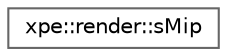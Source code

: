 digraph "Graphical Class Hierarchy"
{
 // LATEX_PDF_SIZE
  bgcolor="transparent";
  edge [fontname=Helvetica,fontsize=10,labelfontname=Helvetica,labelfontsize=10];
  node [fontname=Helvetica,fontsize=10,shape=box,height=0.2,width=0.4];
  rankdir="LR";
  Node0 [id="Node000000",label="xpe::render::sMip",height=0.2,width=0.4,color="grey40", fillcolor="white", style="filled",URL="$structxpe_1_1render_1_1s_mip.html",tooltip=" "];
}
